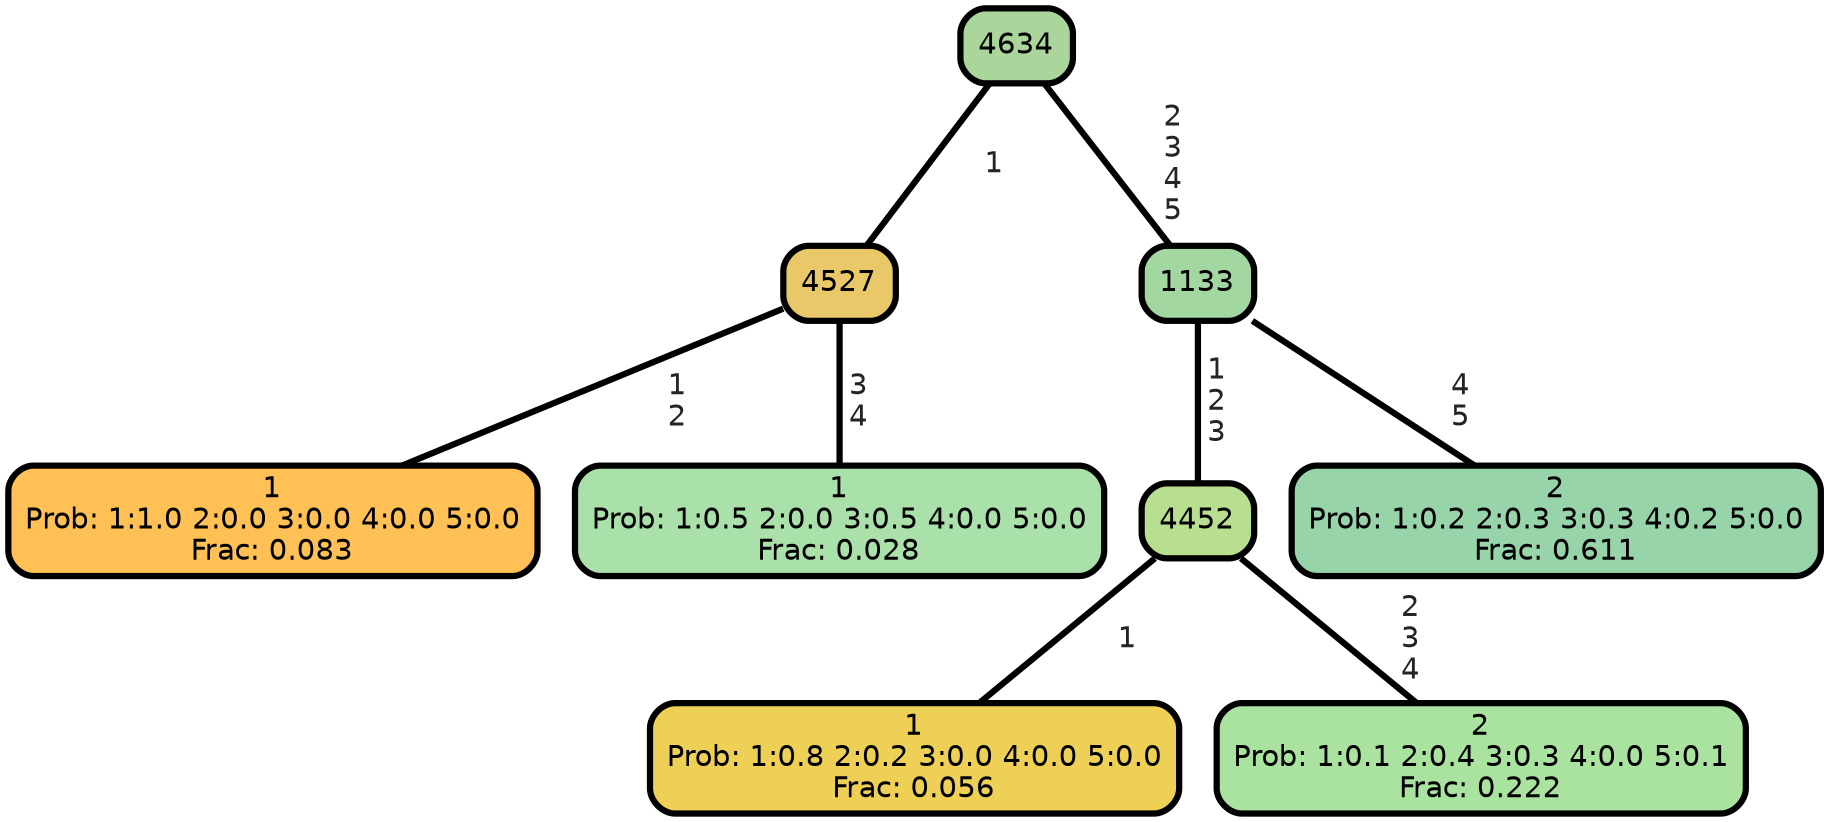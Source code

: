 graph Tree {
node [shape=box, style="filled, rounded",color="black",penwidth="3",fontcolor="black",                 fontname=helvetica] ;
graph [ranksep="0 equally", splines=straight,                 bgcolor=transparent, dpi=200] ;
edge [fontname=helvetica, fontweight=bold,fontcolor=grey14,color=black] ;
0 [label="1
Prob: 1:1.0 2:0.0 3:0.0 4:0.0 5:0.0
Frac: 0.083", fillcolor="#ffc155"] ;
1 [label="4527", fillcolor="#e9c86a"] ;
2 [label="1
Prob: 1:0.5 2:0.0 3:0.5 4:0.0 5:0.0
Frac: 0.028", fillcolor="#aae0aa"] ;
3 [label="4634", fillcolor="#aad69b"] ;
4 [label="1
Prob: 1:0.8 2:0.2 3:0.0 4:0.0 5:0.0
Frac: 0.056", fillcolor="#edd055"] ;
5 [label="4452", fillcolor="#b8de90"] ;
6 [label="2
Prob: 1:0.1 2:0.4 3:0.3 4:0.0 5:0.1
Frac: 0.222", fillcolor="#aae29f"] ;
7 [label="1133", fillcolor="#a2d7a2"] ;
8 [label="2
Prob: 1:0.2 2:0.3 3:0.3 4:0.2 5:0.0
Frac: 0.611", fillcolor="#98d4aa"] ;
1 -- 0 [label=" 1\n 2",penwidth=3] ;
1 -- 2 [label=" 3\n 4",penwidth=3] ;
3 -- 1 [label=" 1",penwidth=3] ;
3 -- 7 [label=" 2\n 3\n 4\n 5",penwidth=3] ;
5 -- 4 [label=" 1",penwidth=3] ;
5 -- 6 [label=" 2\n 3\n 4",penwidth=3] ;
7 -- 5 [label=" 1\n 2\n 3",penwidth=3] ;
7 -- 8 [label=" 4\n 5",penwidth=3] ;
{rank = same;}}